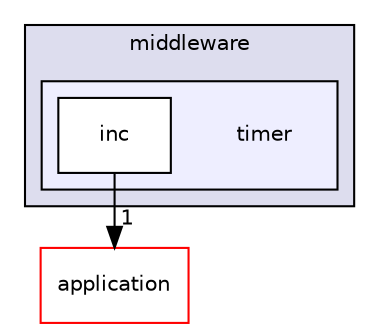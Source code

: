 digraph "timer" {
  compound=true
  node [ fontsize="10", fontname="Helvetica"];
  edge [ labelfontsize="10", labelfontname="Helvetica"];
  subgraph clusterdir_180fb5dbcfe56f00ba097c6057eb79b8 {
    graph [ bgcolor="#ddddee", pencolor="black", label="middleware" fontname="Helvetica", fontsize="10", URL="dir_180fb5dbcfe56f00ba097c6057eb79b8.html"]
  subgraph clusterdir_2d30cbc1d7a08fb242823ed475446a87 {
    graph [ bgcolor="#eeeeff", pencolor="black", label="" URL="dir_2d30cbc1d7a08fb242823ed475446a87.html"];
    dir_2d30cbc1d7a08fb242823ed475446a87 [shape=plaintext label="timer"];
    dir_e06203b15b377315258addcc00e9f533 [shape=box label="inc" color="black" fillcolor="white" style="filled" URL="dir_e06203b15b377315258addcc00e9f533.html"];
  }
  }
  dir_eda2a6d705da8f3400ffe9a7dcb90b30 [shape=box label="application" fillcolor="white" style="filled" color="red" URL="dir_eda2a6d705da8f3400ffe9a7dcb90b30.html"];
  dir_e06203b15b377315258addcc00e9f533->dir_eda2a6d705da8f3400ffe9a7dcb90b30 [headlabel="1", labeldistance=1.5 headhref="dir_000091_000002.html"];
}
